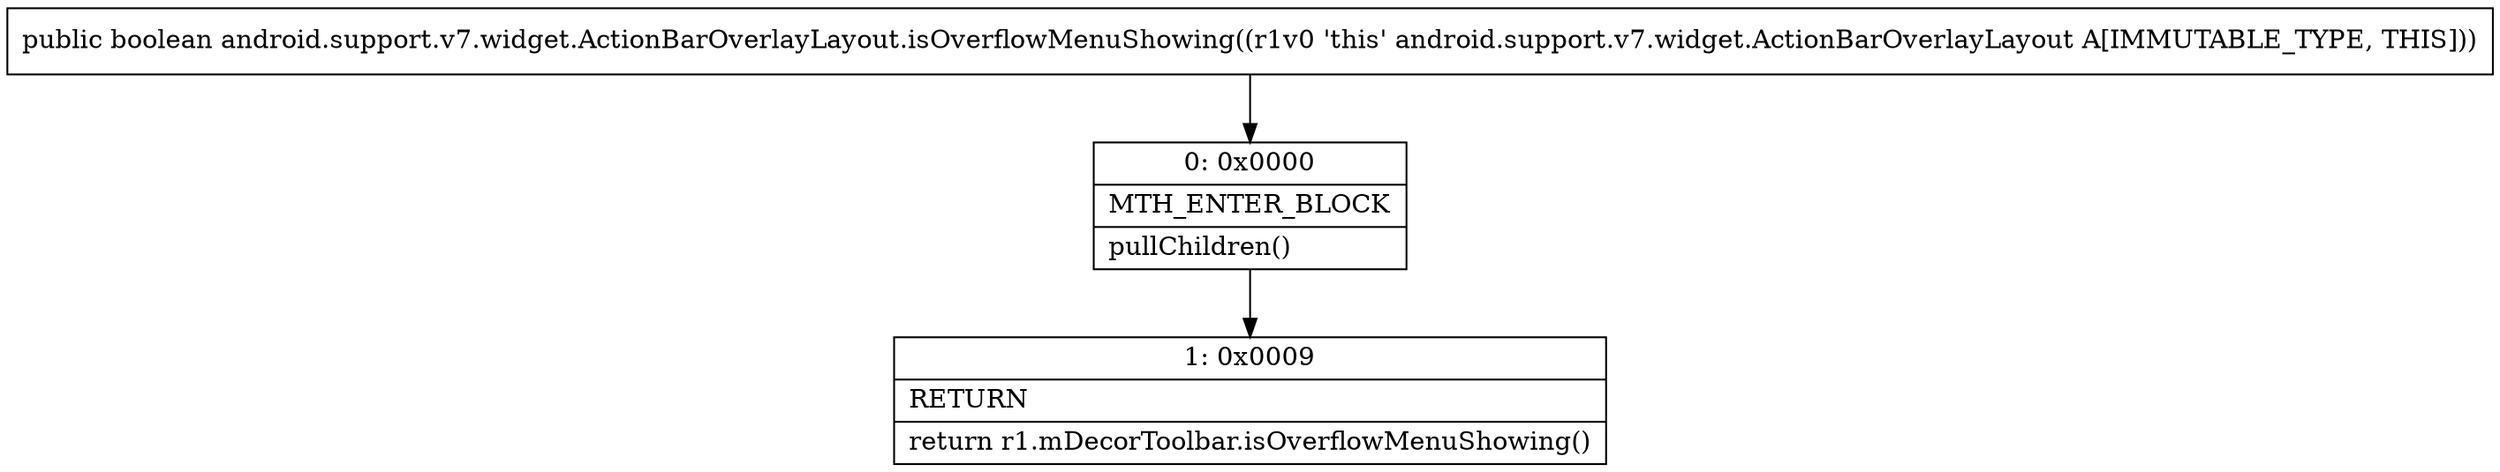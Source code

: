 digraph "CFG forandroid.support.v7.widget.ActionBarOverlayLayout.isOverflowMenuShowing()Z" {
Node_0 [shape=record,label="{0\:\ 0x0000|MTH_ENTER_BLOCK\l|pullChildren()\l}"];
Node_1 [shape=record,label="{1\:\ 0x0009|RETURN\l|return r1.mDecorToolbar.isOverflowMenuShowing()\l}"];
MethodNode[shape=record,label="{public boolean android.support.v7.widget.ActionBarOverlayLayout.isOverflowMenuShowing((r1v0 'this' android.support.v7.widget.ActionBarOverlayLayout A[IMMUTABLE_TYPE, THIS])) }"];
MethodNode -> Node_0;
Node_0 -> Node_1;
}

